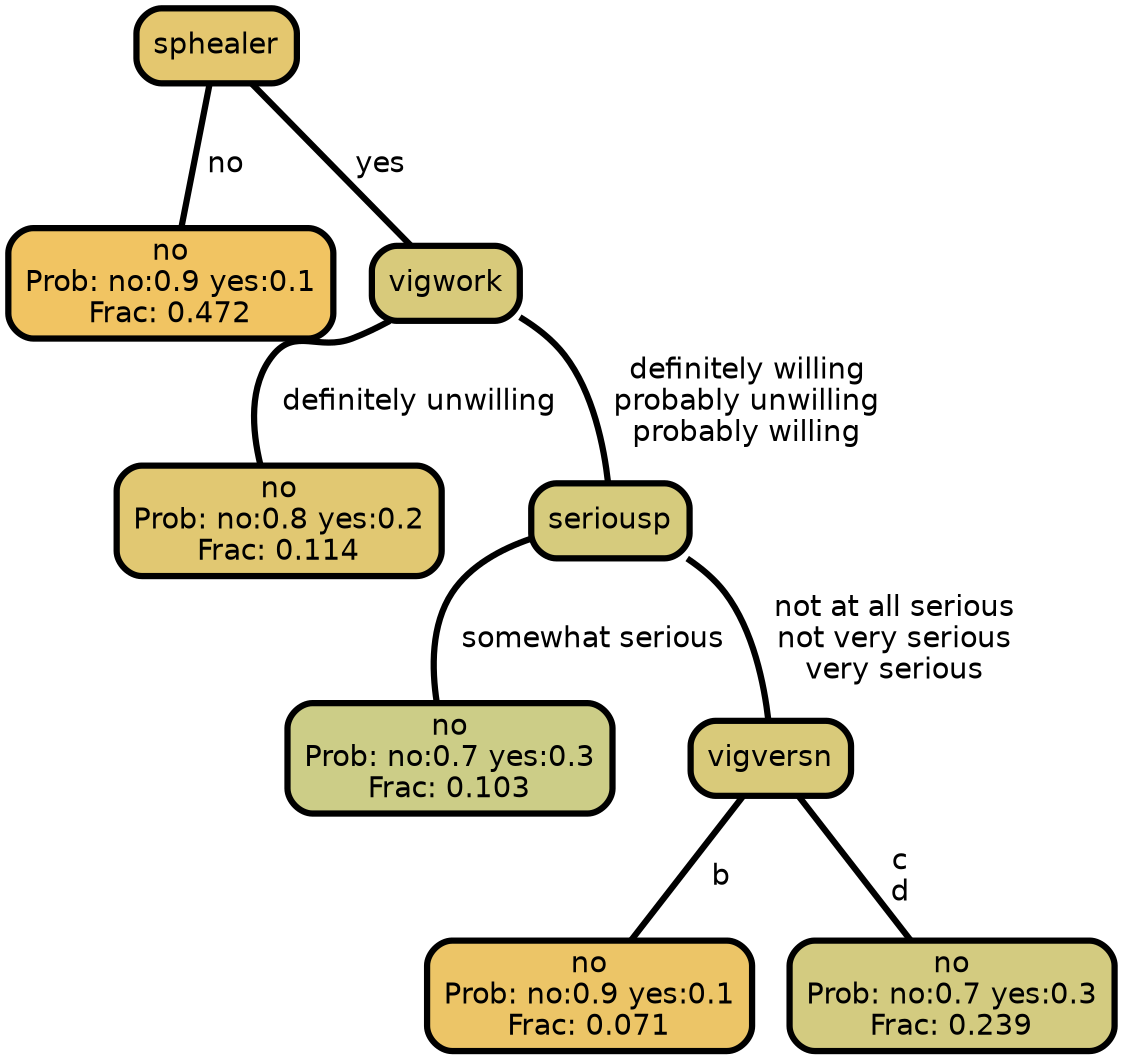 graph Tree {
node [shape=box, style="filled, rounded",color="black",penwidth="3",fontcolor="black",                 fontname=helvetica] ;
graph [ranksep="0 equally", splines=straight,                 bgcolor=transparent, dpi=200] ;
edge [fontname=helvetica, color=black] ;
0 [label="no
Prob: no:0.9 yes:0.1
Frac: 0.472", fillcolor="#f1c462"] ;
1 [label="sphealer", fillcolor="#e4c76f"] ;
2 [label="no
Prob: no:0.8 yes:0.2
Frac: 0.114", fillcolor="#e1c872"] ;
3 [label="vigwork", fillcolor="#d8ca7b"] ;
4 [label="no
Prob: no:0.7 yes:0.3
Frac: 0.103", fillcolor="#cccd87"] ;
5 [label="seriousp", fillcolor="#d6cb7d"] ;
6 [label="no
Prob: no:0.9 yes:0.1
Frac: 0.071", fillcolor="#ecc567"] ;
7 [label="vigversn", fillcolor="#d9ca7a"] ;
8 [label="no
Prob: no:0.7 yes:0.3
Frac: 0.239", fillcolor="#d3cb80"] ;
1 -- 0 [label=" no",penwidth=3] ;
1 -- 3 [label=" yes",penwidth=3] ;
3 -- 2 [label=" definitely unwilling",penwidth=3] ;
3 -- 5 [label=" definitely willing\n probably unwilling\n probably willing",penwidth=3] ;
5 -- 4 [label=" somewhat serious",penwidth=3] ;
5 -- 7 [label=" not at all serious\n not very serious\n very serious",penwidth=3] ;
7 -- 6 [label=" b",penwidth=3] ;
7 -- 8 [label=" c\n d",penwidth=3] ;
{rank = same;}}